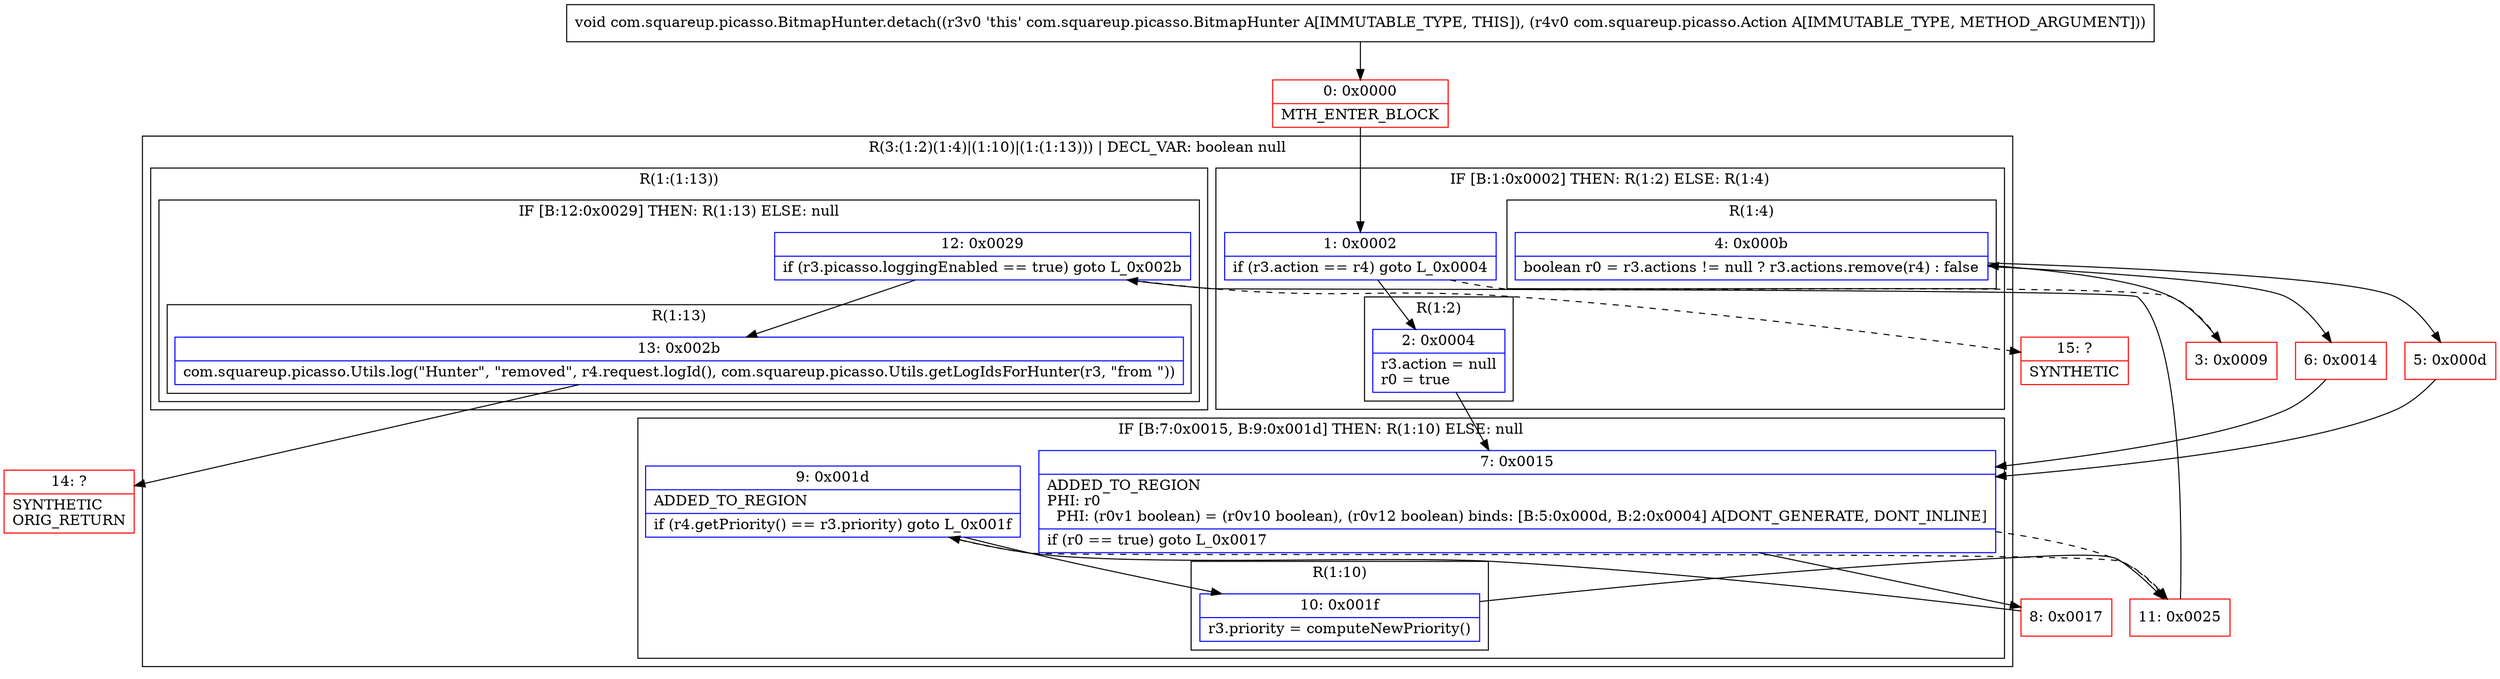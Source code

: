 digraph "CFG forcom.squareup.picasso.BitmapHunter.detach(Lcom\/squareup\/picasso\/Action;)V" {
subgraph cluster_Region_619863900 {
label = "R(3:(1:2)(1:4)|(1:10)|(1:(1:13))) | DECL_VAR: boolean null\l";
node [shape=record,color=blue];
subgraph cluster_IfRegion_504771791 {
label = "IF [B:1:0x0002] THEN: R(1:2) ELSE: R(1:4)";
node [shape=record,color=blue];
Node_1 [shape=record,label="{1\:\ 0x0002|if (r3.action == r4) goto L_0x0004\l}"];
subgraph cluster_Region_2002989228 {
label = "R(1:2)";
node [shape=record,color=blue];
Node_2 [shape=record,label="{2\:\ 0x0004|r3.action = null\lr0 = true\l}"];
}
subgraph cluster_Region_1996357796 {
label = "R(1:4)";
node [shape=record,color=blue];
Node_4 [shape=record,label="{4\:\ 0x000b|boolean r0 = r3.actions != null ? r3.actions.remove(r4) : false\l}"];
}
}
subgraph cluster_IfRegion_632696449 {
label = "IF [B:7:0x0015, B:9:0x001d] THEN: R(1:10) ELSE: null";
node [shape=record,color=blue];
Node_7 [shape=record,label="{7\:\ 0x0015|ADDED_TO_REGION\lPHI: r0 \l  PHI: (r0v1 boolean) = (r0v10 boolean), (r0v12 boolean) binds: [B:5:0x000d, B:2:0x0004] A[DONT_GENERATE, DONT_INLINE]\l|if (r0 == true) goto L_0x0017\l}"];
Node_9 [shape=record,label="{9\:\ 0x001d|ADDED_TO_REGION\l|if (r4.getPriority() == r3.priority) goto L_0x001f\l}"];
subgraph cluster_Region_1275250512 {
label = "R(1:10)";
node [shape=record,color=blue];
Node_10 [shape=record,label="{10\:\ 0x001f|r3.priority = computeNewPriority()\l}"];
}
}
subgraph cluster_Region_2050779443 {
label = "R(1:(1:13))";
node [shape=record,color=blue];
subgraph cluster_IfRegion_1428392695 {
label = "IF [B:12:0x0029] THEN: R(1:13) ELSE: null";
node [shape=record,color=blue];
Node_12 [shape=record,label="{12\:\ 0x0029|if (r3.picasso.loggingEnabled == true) goto L_0x002b\l}"];
subgraph cluster_Region_1098212596 {
label = "R(1:13)";
node [shape=record,color=blue];
Node_13 [shape=record,label="{13\:\ 0x002b|com.squareup.picasso.Utils.log(\"Hunter\", \"removed\", r4.request.logId(), com.squareup.picasso.Utils.getLogIdsForHunter(r3, \"from \"))\l}"];
}
}
}
}
Node_0 [shape=record,color=red,label="{0\:\ 0x0000|MTH_ENTER_BLOCK\l}"];
Node_3 [shape=record,color=red,label="{3\:\ 0x0009}"];
Node_5 [shape=record,color=red,label="{5\:\ 0x000d}"];
Node_6 [shape=record,color=red,label="{6\:\ 0x0014}"];
Node_8 [shape=record,color=red,label="{8\:\ 0x0017}"];
Node_11 [shape=record,color=red,label="{11\:\ 0x0025}"];
Node_14 [shape=record,color=red,label="{14\:\ ?|SYNTHETIC\lORIG_RETURN\l}"];
Node_15 [shape=record,color=red,label="{15\:\ ?|SYNTHETIC\l}"];
MethodNode[shape=record,label="{void com.squareup.picasso.BitmapHunter.detach((r3v0 'this' com.squareup.picasso.BitmapHunter A[IMMUTABLE_TYPE, THIS]), (r4v0 com.squareup.picasso.Action A[IMMUTABLE_TYPE, METHOD_ARGUMENT])) }"];
MethodNode -> Node_0;
Node_1 -> Node_2;
Node_1 -> Node_3[style=dashed];
Node_2 -> Node_7;
Node_4 -> Node_5;
Node_4 -> Node_6;
Node_7 -> Node_8;
Node_7 -> Node_11[style=dashed];
Node_9 -> Node_10;
Node_9 -> Node_11[style=dashed];
Node_10 -> Node_11;
Node_12 -> Node_13;
Node_12 -> Node_15[style=dashed];
Node_13 -> Node_14;
Node_0 -> Node_1;
Node_3 -> Node_4;
Node_5 -> Node_7;
Node_6 -> Node_7;
Node_8 -> Node_9;
Node_11 -> Node_12;
}

